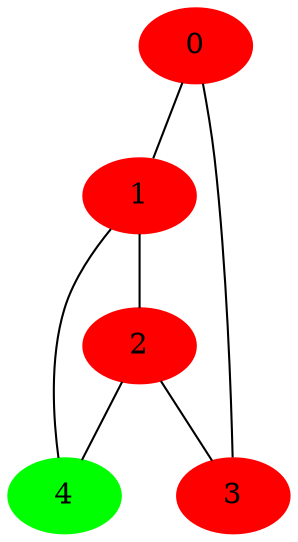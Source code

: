 graph ugraph {
n0 [label="0", style = filled , color = red ]
n1 [label="1", style = filled , color = red ]
n2 [label="2", style = filled , color = red ]
n3 [label="3", style = filled , color = red ]
n4 [label="4", style = filled , color = green ]
n0 -- n1
n0 -- n3
n1 -- n2
n1 -- n4
n2 -- n3
n2 -- n4
}